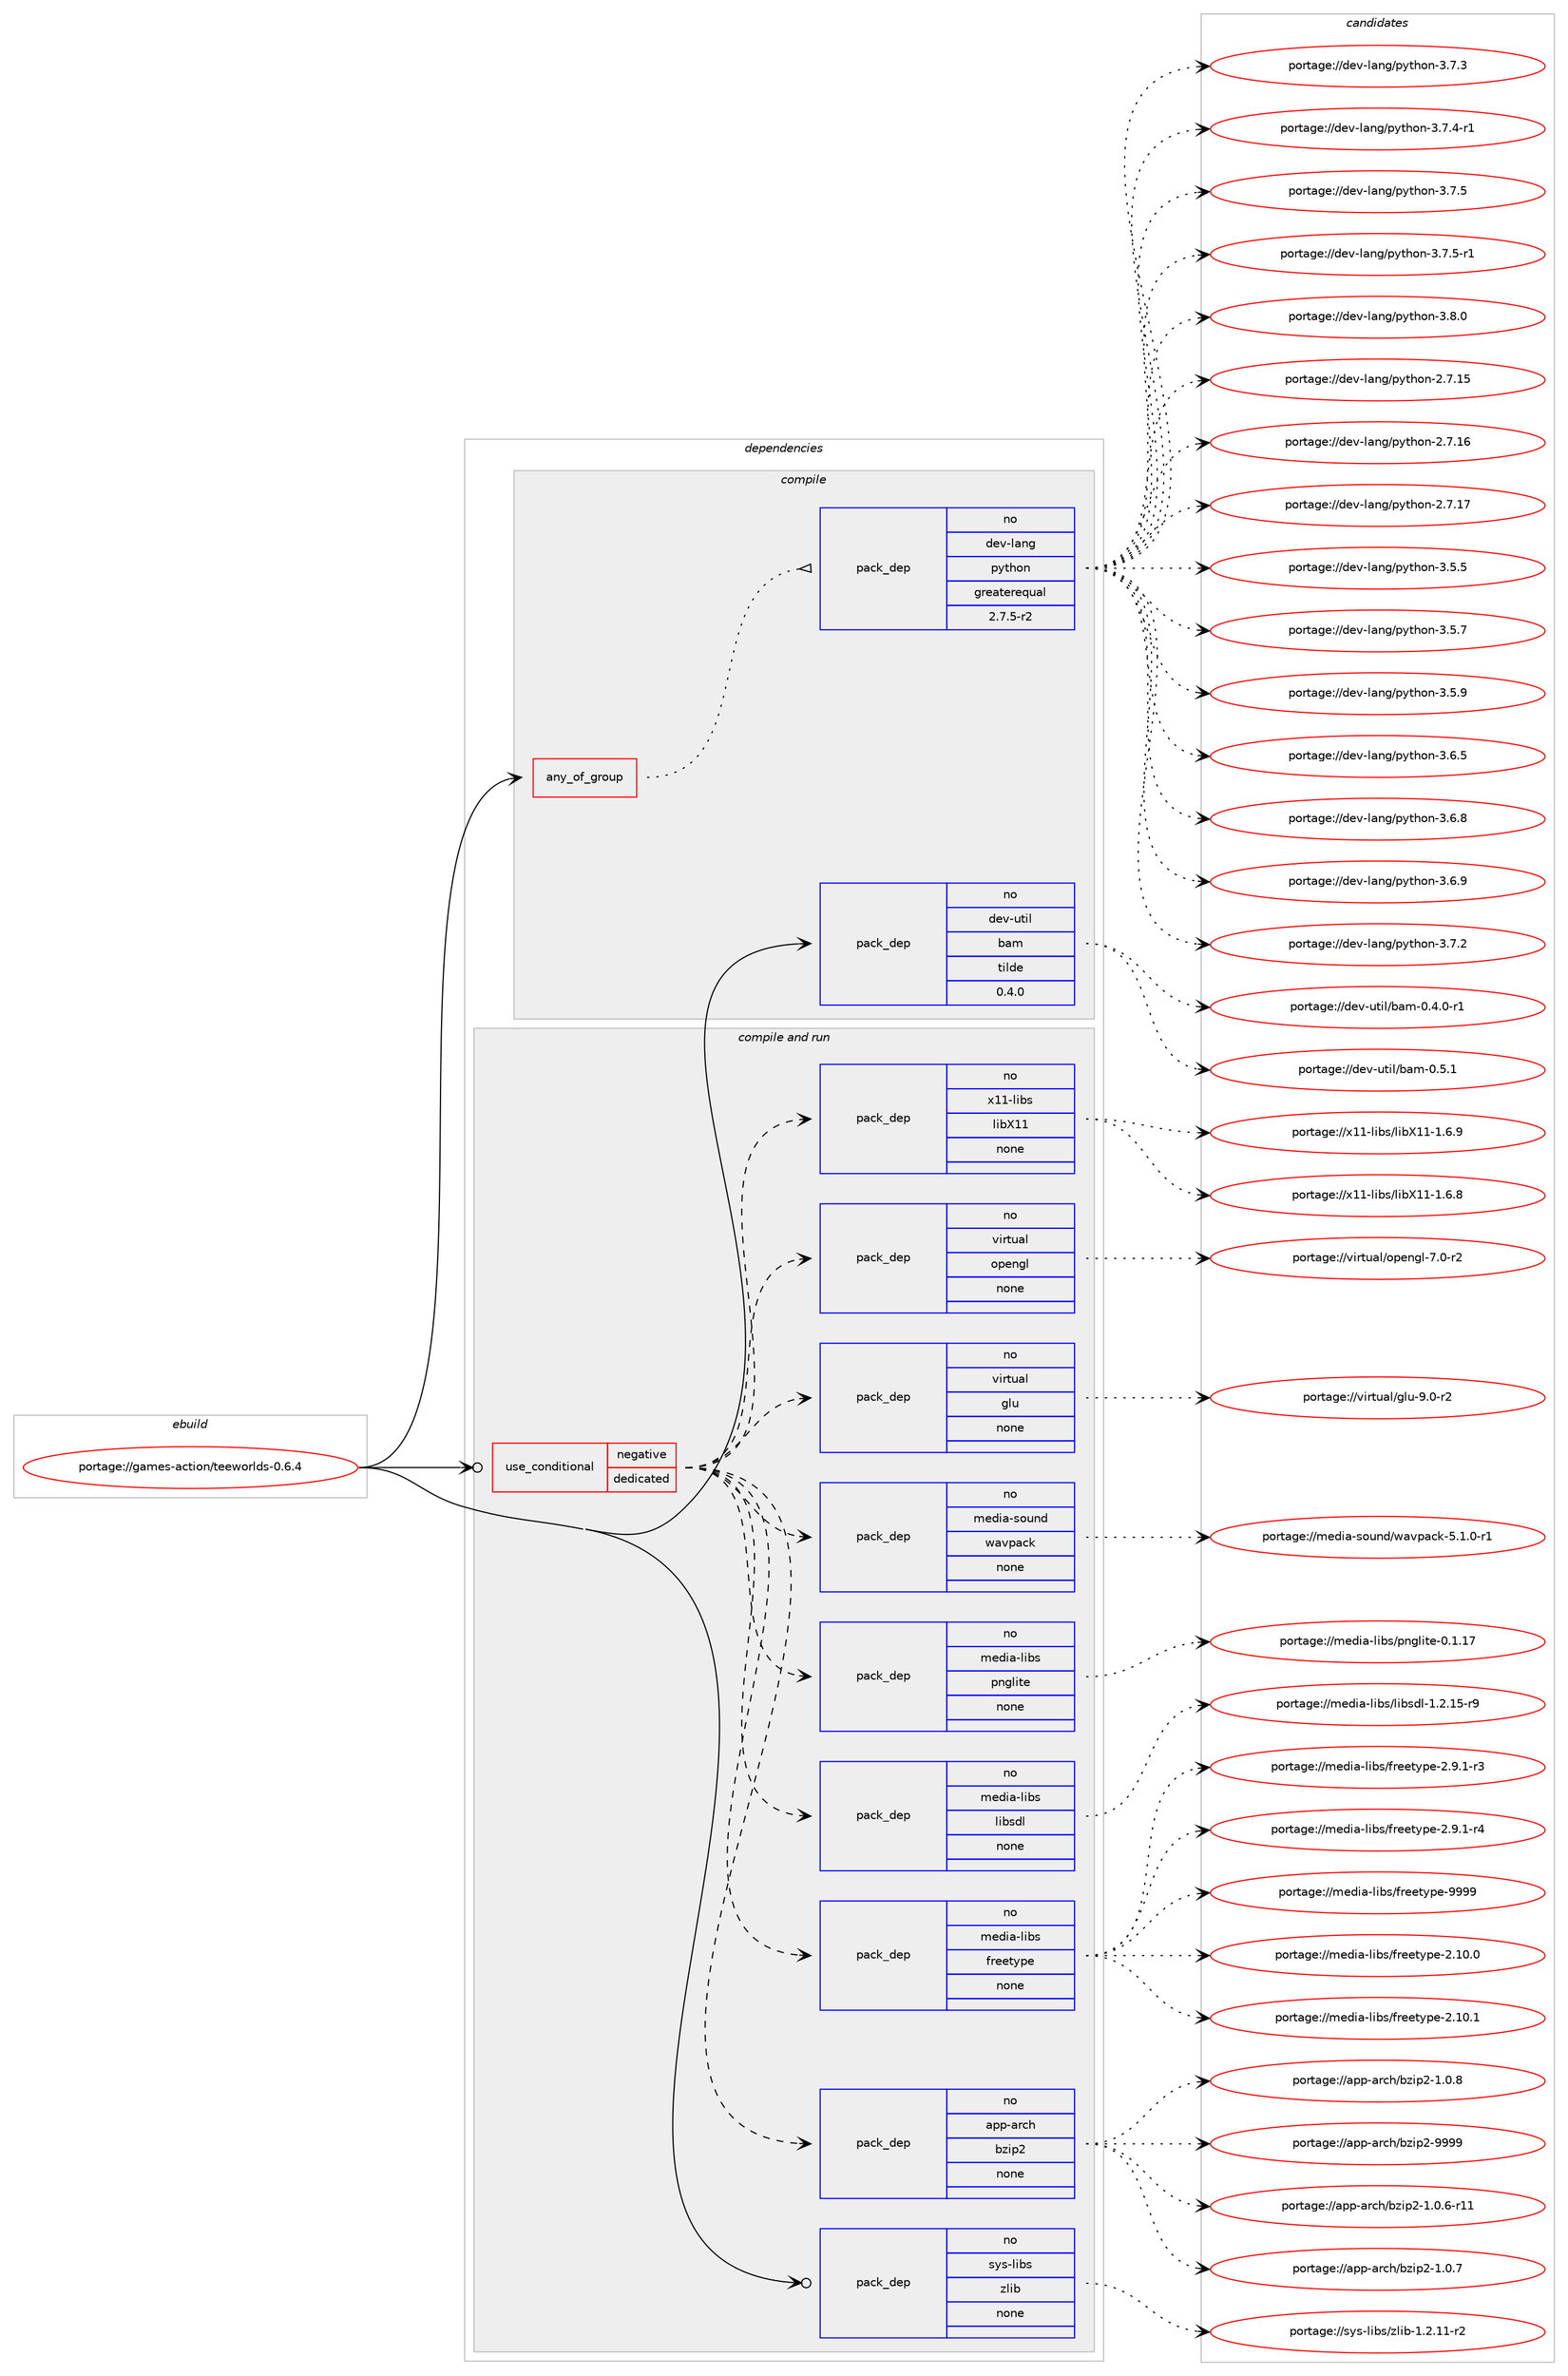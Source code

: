 digraph prolog {

# *************
# Graph options
# *************

newrank=true;
concentrate=true;
compound=true;
graph [rankdir=LR,fontname=Helvetica,fontsize=10,ranksep=1.5];#, ranksep=2.5, nodesep=0.2];
edge  [arrowhead=vee];
node  [fontname=Helvetica,fontsize=10];

# **********
# The ebuild
# **********

subgraph cluster_leftcol {
color=gray;
rank=same;
label=<<i>ebuild</i>>;
id [label="portage://games-action/teeworlds-0.6.4", color=red, width=4, href="../games-action/teeworlds-0.6.4.svg"];
}

# ****************
# The dependencies
# ****************

subgraph cluster_midcol {
color=gray;
label=<<i>dependencies</i>>;
subgraph cluster_compile {
fillcolor="#eeeeee";
style=filled;
label=<<i>compile</i>>;
subgraph any3696 {
dependency269394 [label=<<TABLE BORDER="0" CELLBORDER="1" CELLSPACING="0" CELLPADDING="4"><TR><TD CELLPADDING="10">any_of_group</TD></TR></TABLE>>, shape=none, color=red];subgraph pack192962 {
dependency269395 [label=<<TABLE BORDER="0" CELLBORDER="1" CELLSPACING="0" CELLPADDING="4" WIDTH="220"><TR><TD ROWSPAN="6" CELLPADDING="30">pack_dep</TD></TR><TR><TD WIDTH="110">no</TD></TR><TR><TD>dev-lang</TD></TR><TR><TD>python</TD></TR><TR><TD>greaterequal</TD></TR><TR><TD>2.7.5-r2</TD></TR></TABLE>>, shape=none, color=blue];
}
dependency269394:e -> dependency269395:w [weight=20,style="dotted",arrowhead="oinv"];
}
id:e -> dependency269394:w [weight=20,style="solid",arrowhead="vee"];
subgraph pack192963 {
dependency269396 [label=<<TABLE BORDER="0" CELLBORDER="1" CELLSPACING="0" CELLPADDING="4" WIDTH="220"><TR><TD ROWSPAN="6" CELLPADDING="30">pack_dep</TD></TR><TR><TD WIDTH="110">no</TD></TR><TR><TD>dev-util</TD></TR><TR><TD>bam</TD></TR><TR><TD>tilde</TD></TR><TR><TD>0.4.0</TD></TR></TABLE>>, shape=none, color=blue];
}
id:e -> dependency269396:w [weight=20,style="solid",arrowhead="vee"];
}
subgraph cluster_compileandrun {
fillcolor="#eeeeee";
style=filled;
label=<<i>compile and run</i>>;
subgraph cond72662 {
dependency269397 [label=<<TABLE BORDER="0" CELLBORDER="1" CELLSPACING="0" CELLPADDING="4"><TR><TD ROWSPAN="3" CELLPADDING="10">use_conditional</TD></TR><TR><TD>negative</TD></TR><TR><TD>dedicated</TD></TR></TABLE>>, shape=none, color=red];
subgraph pack192964 {
dependency269398 [label=<<TABLE BORDER="0" CELLBORDER="1" CELLSPACING="0" CELLPADDING="4" WIDTH="220"><TR><TD ROWSPAN="6" CELLPADDING="30">pack_dep</TD></TR><TR><TD WIDTH="110">no</TD></TR><TR><TD>app-arch</TD></TR><TR><TD>bzip2</TD></TR><TR><TD>none</TD></TR><TR><TD></TD></TR></TABLE>>, shape=none, color=blue];
}
dependency269397:e -> dependency269398:w [weight=20,style="dashed",arrowhead="vee"];
subgraph pack192965 {
dependency269399 [label=<<TABLE BORDER="0" CELLBORDER="1" CELLSPACING="0" CELLPADDING="4" WIDTH="220"><TR><TD ROWSPAN="6" CELLPADDING="30">pack_dep</TD></TR><TR><TD WIDTH="110">no</TD></TR><TR><TD>media-libs</TD></TR><TR><TD>freetype</TD></TR><TR><TD>none</TD></TR><TR><TD></TD></TR></TABLE>>, shape=none, color=blue];
}
dependency269397:e -> dependency269399:w [weight=20,style="dashed",arrowhead="vee"];
subgraph pack192966 {
dependency269400 [label=<<TABLE BORDER="0" CELLBORDER="1" CELLSPACING="0" CELLPADDING="4" WIDTH="220"><TR><TD ROWSPAN="6" CELLPADDING="30">pack_dep</TD></TR><TR><TD WIDTH="110">no</TD></TR><TR><TD>media-libs</TD></TR><TR><TD>libsdl</TD></TR><TR><TD>none</TD></TR><TR><TD></TD></TR></TABLE>>, shape=none, color=blue];
}
dependency269397:e -> dependency269400:w [weight=20,style="dashed",arrowhead="vee"];
subgraph pack192967 {
dependency269401 [label=<<TABLE BORDER="0" CELLBORDER="1" CELLSPACING="0" CELLPADDING="4" WIDTH="220"><TR><TD ROWSPAN="6" CELLPADDING="30">pack_dep</TD></TR><TR><TD WIDTH="110">no</TD></TR><TR><TD>media-libs</TD></TR><TR><TD>pnglite</TD></TR><TR><TD>none</TD></TR><TR><TD></TD></TR></TABLE>>, shape=none, color=blue];
}
dependency269397:e -> dependency269401:w [weight=20,style="dashed",arrowhead="vee"];
subgraph pack192968 {
dependency269402 [label=<<TABLE BORDER="0" CELLBORDER="1" CELLSPACING="0" CELLPADDING="4" WIDTH="220"><TR><TD ROWSPAN="6" CELLPADDING="30">pack_dep</TD></TR><TR><TD WIDTH="110">no</TD></TR><TR><TD>media-sound</TD></TR><TR><TD>wavpack</TD></TR><TR><TD>none</TD></TR><TR><TD></TD></TR></TABLE>>, shape=none, color=blue];
}
dependency269397:e -> dependency269402:w [weight=20,style="dashed",arrowhead="vee"];
subgraph pack192969 {
dependency269403 [label=<<TABLE BORDER="0" CELLBORDER="1" CELLSPACING="0" CELLPADDING="4" WIDTH="220"><TR><TD ROWSPAN="6" CELLPADDING="30">pack_dep</TD></TR><TR><TD WIDTH="110">no</TD></TR><TR><TD>virtual</TD></TR><TR><TD>glu</TD></TR><TR><TD>none</TD></TR><TR><TD></TD></TR></TABLE>>, shape=none, color=blue];
}
dependency269397:e -> dependency269403:w [weight=20,style="dashed",arrowhead="vee"];
subgraph pack192970 {
dependency269404 [label=<<TABLE BORDER="0" CELLBORDER="1" CELLSPACING="0" CELLPADDING="4" WIDTH="220"><TR><TD ROWSPAN="6" CELLPADDING="30">pack_dep</TD></TR><TR><TD WIDTH="110">no</TD></TR><TR><TD>virtual</TD></TR><TR><TD>opengl</TD></TR><TR><TD>none</TD></TR><TR><TD></TD></TR></TABLE>>, shape=none, color=blue];
}
dependency269397:e -> dependency269404:w [weight=20,style="dashed",arrowhead="vee"];
subgraph pack192971 {
dependency269405 [label=<<TABLE BORDER="0" CELLBORDER="1" CELLSPACING="0" CELLPADDING="4" WIDTH="220"><TR><TD ROWSPAN="6" CELLPADDING="30">pack_dep</TD></TR><TR><TD WIDTH="110">no</TD></TR><TR><TD>x11-libs</TD></TR><TR><TD>libX11</TD></TR><TR><TD>none</TD></TR><TR><TD></TD></TR></TABLE>>, shape=none, color=blue];
}
dependency269397:e -> dependency269405:w [weight=20,style="dashed",arrowhead="vee"];
}
id:e -> dependency269397:w [weight=20,style="solid",arrowhead="odotvee"];
subgraph pack192972 {
dependency269406 [label=<<TABLE BORDER="0" CELLBORDER="1" CELLSPACING="0" CELLPADDING="4" WIDTH="220"><TR><TD ROWSPAN="6" CELLPADDING="30">pack_dep</TD></TR><TR><TD WIDTH="110">no</TD></TR><TR><TD>sys-libs</TD></TR><TR><TD>zlib</TD></TR><TR><TD>none</TD></TR><TR><TD></TD></TR></TABLE>>, shape=none, color=blue];
}
id:e -> dependency269406:w [weight=20,style="solid",arrowhead="odotvee"];
}
subgraph cluster_run {
fillcolor="#eeeeee";
style=filled;
label=<<i>run</i>>;
}
}

# **************
# The candidates
# **************

subgraph cluster_choices {
rank=same;
color=gray;
label=<<i>candidates</i>>;

subgraph choice192962 {
color=black;
nodesep=1;
choiceportage10010111845108971101034711212111610411111045504655464953 [label="portage://dev-lang/python-2.7.15", color=red, width=4,href="../dev-lang/python-2.7.15.svg"];
choiceportage10010111845108971101034711212111610411111045504655464954 [label="portage://dev-lang/python-2.7.16", color=red, width=4,href="../dev-lang/python-2.7.16.svg"];
choiceportage10010111845108971101034711212111610411111045504655464955 [label="portage://dev-lang/python-2.7.17", color=red, width=4,href="../dev-lang/python-2.7.17.svg"];
choiceportage100101118451089711010347112121116104111110455146534653 [label="portage://dev-lang/python-3.5.5", color=red, width=4,href="../dev-lang/python-3.5.5.svg"];
choiceportage100101118451089711010347112121116104111110455146534655 [label="portage://dev-lang/python-3.5.7", color=red, width=4,href="../dev-lang/python-3.5.7.svg"];
choiceportage100101118451089711010347112121116104111110455146534657 [label="portage://dev-lang/python-3.5.9", color=red, width=4,href="../dev-lang/python-3.5.9.svg"];
choiceportage100101118451089711010347112121116104111110455146544653 [label="portage://dev-lang/python-3.6.5", color=red, width=4,href="../dev-lang/python-3.6.5.svg"];
choiceportage100101118451089711010347112121116104111110455146544656 [label="portage://dev-lang/python-3.6.8", color=red, width=4,href="../dev-lang/python-3.6.8.svg"];
choiceportage100101118451089711010347112121116104111110455146544657 [label="portage://dev-lang/python-3.6.9", color=red, width=4,href="../dev-lang/python-3.6.9.svg"];
choiceportage100101118451089711010347112121116104111110455146554650 [label="portage://dev-lang/python-3.7.2", color=red, width=4,href="../dev-lang/python-3.7.2.svg"];
choiceportage100101118451089711010347112121116104111110455146554651 [label="portage://dev-lang/python-3.7.3", color=red, width=4,href="../dev-lang/python-3.7.3.svg"];
choiceportage1001011184510897110103471121211161041111104551465546524511449 [label="portage://dev-lang/python-3.7.4-r1", color=red, width=4,href="../dev-lang/python-3.7.4-r1.svg"];
choiceportage100101118451089711010347112121116104111110455146554653 [label="portage://dev-lang/python-3.7.5", color=red, width=4,href="../dev-lang/python-3.7.5.svg"];
choiceportage1001011184510897110103471121211161041111104551465546534511449 [label="portage://dev-lang/python-3.7.5-r1", color=red, width=4,href="../dev-lang/python-3.7.5-r1.svg"];
choiceportage100101118451089711010347112121116104111110455146564648 [label="portage://dev-lang/python-3.8.0", color=red, width=4,href="../dev-lang/python-3.8.0.svg"];
dependency269395:e -> choiceportage10010111845108971101034711212111610411111045504655464953:w [style=dotted,weight="100"];
dependency269395:e -> choiceportage10010111845108971101034711212111610411111045504655464954:w [style=dotted,weight="100"];
dependency269395:e -> choiceportage10010111845108971101034711212111610411111045504655464955:w [style=dotted,weight="100"];
dependency269395:e -> choiceportage100101118451089711010347112121116104111110455146534653:w [style=dotted,weight="100"];
dependency269395:e -> choiceportage100101118451089711010347112121116104111110455146534655:w [style=dotted,weight="100"];
dependency269395:e -> choiceportage100101118451089711010347112121116104111110455146534657:w [style=dotted,weight="100"];
dependency269395:e -> choiceportage100101118451089711010347112121116104111110455146544653:w [style=dotted,weight="100"];
dependency269395:e -> choiceportage100101118451089711010347112121116104111110455146544656:w [style=dotted,weight="100"];
dependency269395:e -> choiceportage100101118451089711010347112121116104111110455146544657:w [style=dotted,weight="100"];
dependency269395:e -> choiceportage100101118451089711010347112121116104111110455146554650:w [style=dotted,weight="100"];
dependency269395:e -> choiceportage100101118451089711010347112121116104111110455146554651:w [style=dotted,weight="100"];
dependency269395:e -> choiceportage1001011184510897110103471121211161041111104551465546524511449:w [style=dotted,weight="100"];
dependency269395:e -> choiceportage100101118451089711010347112121116104111110455146554653:w [style=dotted,weight="100"];
dependency269395:e -> choiceportage1001011184510897110103471121211161041111104551465546534511449:w [style=dotted,weight="100"];
dependency269395:e -> choiceportage100101118451089711010347112121116104111110455146564648:w [style=dotted,weight="100"];
}
subgraph choice192963 {
color=black;
nodesep=1;
choiceportage100101118451171161051084798971094548465246484511449 [label="portage://dev-util/bam-0.4.0-r1", color=red, width=4,href="../dev-util/bam-0.4.0-r1.svg"];
choiceportage10010111845117116105108479897109454846534649 [label="portage://dev-util/bam-0.5.1", color=red, width=4,href="../dev-util/bam-0.5.1.svg"];
dependency269396:e -> choiceportage100101118451171161051084798971094548465246484511449:w [style=dotted,weight="100"];
dependency269396:e -> choiceportage10010111845117116105108479897109454846534649:w [style=dotted,weight="100"];
}
subgraph choice192964 {
color=black;
nodesep=1;
choiceportage97112112459711499104479812210511250454946484654451144949 [label="portage://app-arch/bzip2-1.0.6-r11", color=red, width=4,href="../app-arch/bzip2-1.0.6-r11.svg"];
choiceportage97112112459711499104479812210511250454946484655 [label="portage://app-arch/bzip2-1.0.7", color=red, width=4,href="../app-arch/bzip2-1.0.7.svg"];
choiceportage97112112459711499104479812210511250454946484656 [label="portage://app-arch/bzip2-1.0.8", color=red, width=4,href="../app-arch/bzip2-1.0.8.svg"];
choiceportage971121124597114991044798122105112504557575757 [label="portage://app-arch/bzip2-9999", color=red, width=4,href="../app-arch/bzip2-9999.svg"];
dependency269398:e -> choiceportage97112112459711499104479812210511250454946484654451144949:w [style=dotted,weight="100"];
dependency269398:e -> choiceportage97112112459711499104479812210511250454946484655:w [style=dotted,weight="100"];
dependency269398:e -> choiceportage97112112459711499104479812210511250454946484656:w [style=dotted,weight="100"];
dependency269398:e -> choiceportage971121124597114991044798122105112504557575757:w [style=dotted,weight="100"];
}
subgraph choice192965 {
color=black;
nodesep=1;
choiceportage1091011001059745108105981154710211410110111612111210145504649484648 [label="portage://media-libs/freetype-2.10.0", color=red, width=4,href="../media-libs/freetype-2.10.0.svg"];
choiceportage1091011001059745108105981154710211410110111612111210145504649484649 [label="portage://media-libs/freetype-2.10.1", color=red, width=4,href="../media-libs/freetype-2.10.1.svg"];
choiceportage109101100105974510810598115471021141011011161211121014550465746494511451 [label="portage://media-libs/freetype-2.9.1-r3", color=red, width=4,href="../media-libs/freetype-2.9.1-r3.svg"];
choiceportage109101100105974510810598115471021141011011161211121014550465746494511452 [label="portage://media-libs/freetype-2.9.1-r4", color=red, width=4,href="../media-libs/freetype-2.9.1-r4.svg"];
choiceportage109101100105974510810598115471021141011011161211121014557575757 [label="portage://media-libs/freetype-9999", color=red, width=4,href="../media-libs/freetype-9999.svg"];
dependency269399:e -> choiceportage1091011001059745108105981154710211410110111612111210145504649484648:w [style=dotted,weight="100"];
dependency269399:e -> choiceportage1091011001059745108105981154710211410110111612111210145504649484649:w [style=dotted,weight="100"];
dependency269399:e -> choiceportage109101100105974510810598115471021141011011161211121014550465746494511451:w [style=dotted,weight="100"];
dependency269399:e -> choiceportage109101100105974510810598115471021141011011161211121014550465746494511452:w [style=dotted,weight="100"];
dependency269399:e -> choiceportage109101100105974510810598115471021141011011161211121014557575757:w [style=dotted,weight="100"];
}
subgraph choice192966 {
color=black;
nodesep=1;
choiceportage1091011001059745108105981154710810598115100108454946504649534511457 [label="portage://media-libs/libsdl-1.2.15-r9", color=red, width=4,href="../media-libs/libsdl-1.2.15-r9.svg"];
dependency269400:e -> choiceportage1091011001059745108105981154710810598115100108454946504649534511457:w [style=dotted,weight="100"];
}
subgraph choice192967 {
color=black;
nodesep=1;
choiceportage1091011001059745108105981154711211010310810511610145484649464955 [label="portage://media-libs/pnglite-0.1.17", color=red, width=4,href="../media-libs/pnglite-0.1.17.svg"];
dependency269401:e -> choiceportage1091011001059745108105981154711211010310810511610145484649464955:w [style=dotted,weight="100"];
}
subgraph choice192968 {
color=black;
nodesep=1;
choiceportage1091011001059745115111117110100471199711811297991074553464946484511449 [label="portage://media-sound/wavpack-5.1.0-r1", color=red, width=4,href="../media-sound/wavpack-5.1.0-r1.svg"];
dependency269402:e -> choiceportage1091011001059745115111117110100471199711811297991074553464946484511449:w [style=dotted,weight="100"];
}
subgraph choice192969 {
color=black;
nodesep=1;
choiceportage1181051141161179710847103108117455746484511450 [label="portage://virtual/glu-9.0-r2", color=red, width=4,href="../virtual/glu-9.0-r2.svg"];
dependency269403:e -> choiceportage1181051141161179710847103108117455746484511450:w [style=dotted,weight="100"];
}
subgraph choice192970 {
color=black;
nodesep=1;
choiceportage1181051141161179710847111112101110103108455546484511450 [label="portage://virtual/opengl-7.0-r2", color=red, width=4,href="../virtual/opengl-7.0-r2.svg"];
dependency269404:e -> choiceportage1181051141161179710847111112101110103108455546484511450:w [style=dotted,weight="100"];
}
subgraph choice192971 {
color=black;
nodesep=1;
choiceportage120494945108105981154710810598884949454946544656 [label="portage://x11-libs/libX11-1.6.8", color=red, width=4,href="../x11-libs/libX11-1.6.8.svg"];
choiceportage120494945108105981154710810598884949454946544657 [label="portage://x11-libs/libX11-1.6.9", color=red, width=4,href="../x11-libs/libX11-1.6.9.svg"];
dependency269405:e -> choiceportage120494945108105981154710810598884949454946544656:w [style=dotted,weight="100"];
dependency269405:e -> choiceportage120494945108105981154710810598884949454946544657:w [style=dotted,weight="100"];
}
subgraph choice192972 {
color=black;
nodesep=1;
choiceportage11512111545108105981154712210810598454946504649494511450 [label="portage://sys-libs/zlib-1.2.11-r2", color=red, width=4,href="../sys-libs/zlib-1.2.11-r2.svg"];
dependency269406:e -> choiceportage11512111545108105981154712210810598454946504649494511450:w [style=dotted,weight="100"];
}
}

}
